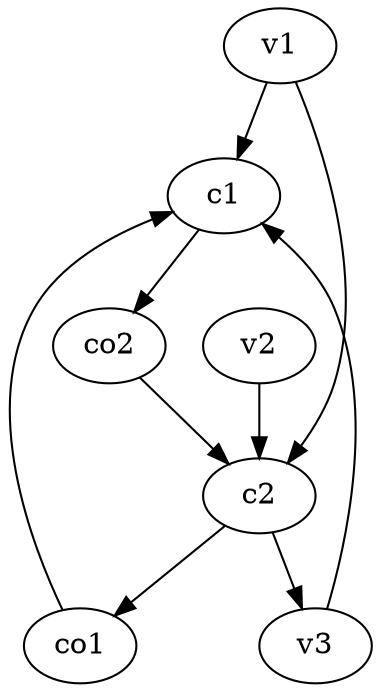 strict digraph  {
c1;
c2;
v1;
v2;
v3;
co1;
co2;
c1 -> co2  [weight=1];
c2 -> v3  [weight=1];
c2 -> co1  [weight=1];
v1 -> c1  [weight=1];
v1 -> c2  [weight=1];
v2 -> c2  [weight=1];
v3 -> c1  [weight=1];
co1 -> c1  [weight=1];
co2 -> c2  [weight=1];
}
